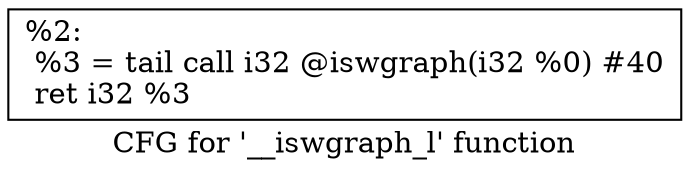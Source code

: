 digraph "CFG for '__iswgraph_l' function" {
	label="CFG for '__iswgraph_l' function";

	Node0x1da0e30 [shape=record,label="{%2:\l  %3 = tail call i32 @iswgraph(i32 %0) #40\l  ret i32 %3\l}"];
}
